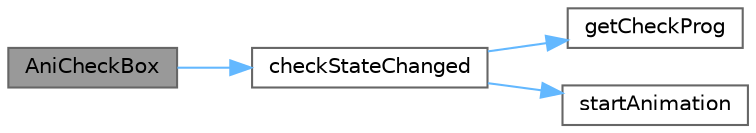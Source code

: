 digraph "AniCheckBox"
{
 // LATEX_PDF_SIZE
  bgcolor="transparent";
  edge [fontname=Helvetica,fontsize=10,labelfontname=Helvetica,labelfontsize=10];
  node [fontname=Helvetica,fontsize=10,shape=box,height=0.2,width=0.4];
  rankdir="LR";
  Node1 [id="Node000001",label="AniCheckBox",height=0.2,width=0.4,color="gray40", fillcolor="grey60", style="filled", fontcolor="black",tooltip="构造函数，初始化复选框"];
  Node1 -> Node2 [id="edge1_Node000001_Node000002",color="steelblue1",style="solid",tooltip=" "];
  Node2 [id="Node000002",label="checkStateChanged",height=0.2,width=0.4,color="grey40", fillcolor="white", style="filled",URL="$class_ani_check_box.html#aa57ca3e5da756f1102e66f263431bd3e",tooltip="复选框状态变化处理"];
  Node2 -> Node3 [id="edge2_Node000002_Node000003",color="steelblue1",style="solid",tooltip=" "];
  Node3 [id="Node000003",label="getCheckProg",height=0.2,width=0.4,color="grey40", fillcolor="white", style="filled",URL="$class_ani_check_box.html#af2db1b949a7a4be0ddb066b6584829fa",tooltip="获取选中进度"];
  Node2 -> Node4 [id="edge3_Node000002_Node000004",color="steelblue1",style="solid",tooltip=" "];
  Node4 [id="Node000004",label="startAnimation",height=0.2,width=0.4,color="grey40", fillcolor="white", style="filled",URL="$class_ani_check_box.html#a5ef01aa9918425b827ecd50e91925e10",tooltip="启动动画"];
}
